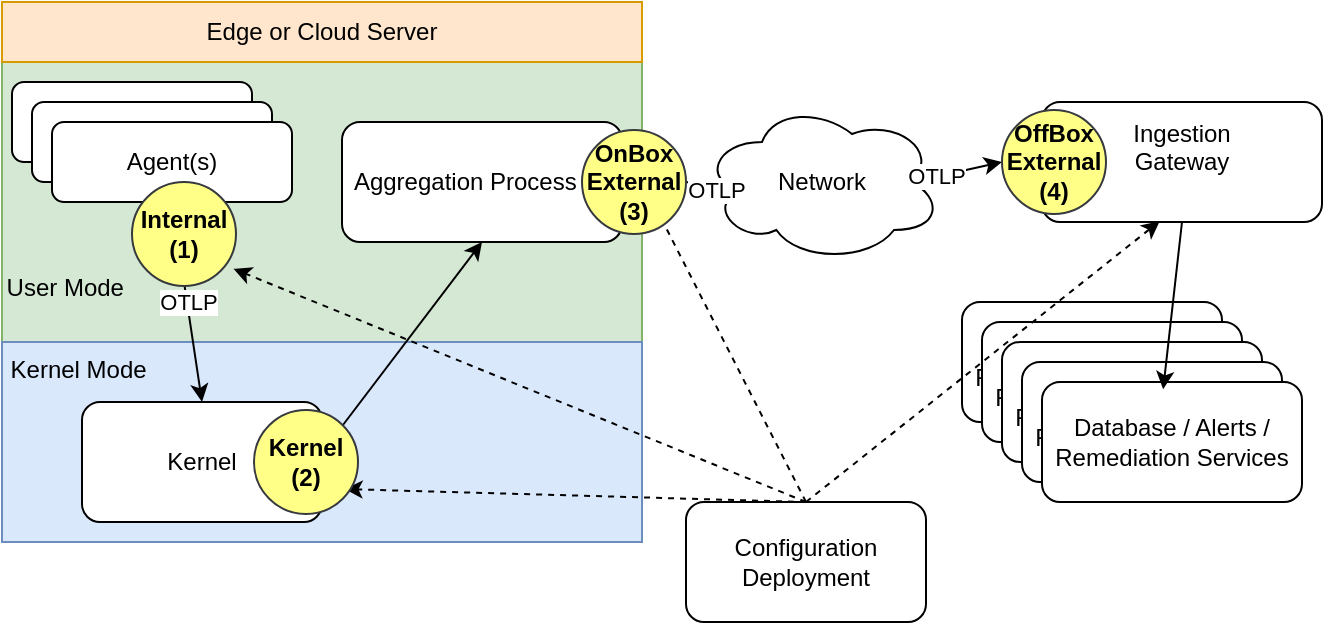 <mxfile version="27.0.9">
  <diagram id="C5RBs43oDa-KdzZeNtuy" name="Page-1">
    <mxGraphModel dx="1722" dy="1002" grid="1" gridSize="10" guides="1" tooltips="1" connect="1" arrows="0" fold="1" page="1" pageScale="1" pageWidth="827" pageHeight="1169" math="0" shadow="0">
      <root>
        <mxCell id="WIyWlLk6GJQsqaUBKTNV-0" />
        <mxCell id="WIyWlLk6GJQsqaUBKTNV-1" parent="WIyWlLk6GJQsqaUBKTNV-0" />
        <mxCell id="Ji26STUYplzQVVDQYfk5-15" value="&lt;div&gt;&lt;span style=&quot;background-color: transparent; color: light-dark(rgb(0, 0, 0), rgb(255, 255, 255));&quot;&gt;&lt;br&gt;&lt;/span&gt;&lt;/div&gt;&lt;div&gt;&lt;span style=&quot;background-color: transparent; color: light-dark(rgb(0, 0, 0), rgb(255, 255, 255));&quot;&gt;&lt;br&gt;&lt;/span&gt;&lt;/div&gt;&lt;div&gt;&lt;span style=&quot;background-color: transparent; color: light-dark(rgb(0, 0, 0), rgb(255, 255, 255));&quot;&gt;&lt;br&gt;&lt;/span&gt;&lt;/div&gt;&lt;div&gt;&lt;span style=&quot;background-color: transparent; color: light-dark(rgb(0, 0, 0), rgb(255, 255, 255));&quot;&gt;&lt;br&gt;&lt;/span&gt;&lt;/div&gt;&lt;div&gt;&lt;span style=&quot;background-color: transparent; color: light-dark(rgb(0, 0, 0), rgb(255, 255, 255));&quot;&gt;&lt;br&gt;&lt;/span&gt;&lt;/div&gt;&lt;div&gt;&lt;span style=&quot;background-color: transparent; color: light-dark(rgb(0, 0, 0), rgb(255, 255, 255));&quot;&gt;&lt;br&gt;&lt;/span&gt;&lt;/div&gt;&lt;div&gt;&lt;span style=&quot;background-color: transparent; color: light-dark(rgb(0, 0, 0), rgb(255, 255, 255));&quot;&gt;&lt;br&gt;&lt;/span&gt;&lt;/div&gt;&lt;div&gt;&lt;span style=&quot;background-color: transparent; color: light-dark(rgb(0, 0, 0), rgb(255, 255, 255));&quot;&gt;&lt;br&gt;&lt;/span&gt;&lt;/div&gt;&lt;div&gt;&lt;span style=&quot;background-color: transparent; color: light-dark(rgb(0, 0, 0), rgb(255, 255, 255));&quot;&gt;User Mode&amp;nbsp; &amp;nbsp; &amp;nbsp; &amp;nbsp; &amp;nbsp; &amp;nbsp; &amp;nbsp; &amp;nbsp; &amp;nbsp; &amp;nbsp; &amp;nbsp; &amp;nbsp; &amp;nbsp; &amp;nbsp; &amp;nbsp; &amp;nbsp; &amp;nbsp; &amp;nbsp; &amp;nbsp; &amp;nbsp; &amp;nbsp; &amp;nbsp; &amp;nbsp; &amp;nbsp; &amp;nbsp; &amp;nbsp; &amp;nbsp; &amp;nbsp; &amp;nbsp; &amp;nbsp; &amp;nbsp; &amp;nbsp; &amp;nbsp; &amp;nbsp; &amp;nbsp; &amp;nbsp; &amp;nbsp; &amp;nbsp; &amp;nbsp; &amp;nbsp; &amp;nbsp;&lt;/span&gt;&lt;br&gt;&lt;/div&gt;&lt;div&gt;&lt;br&gt;&lt;/div&gt;" style="rounded=0;whiteSpace=wrap;html=1;fillColor=#d5e8d4;strokeColor=#82b366;" parent="WIyWlLk6GJQsqaUBKTNV-1" vertex="1">
          <mxGeometry x="20" y="70" width="320" height="140" as="geometry" />
        </mxCell>
        <mxCell id="Ji26STUYplzQVVDQYfk5-14" value="&lt;div&gt;&lt;span style=&quot;background-color: transparent; color: light-dark(rgb(0, 0, 0), rgb(255, 255, 255));&quot;&gt;Kernel Mode&amp;nbsp; &amp;nbsp; &amp;nbsp; &amp;nbsp; &amp;nbsp; &amp;nbsp; &amp;nbsp; &amp;nbsp; &amp;nbsp; &amp;nbsp; &amp;nbsp; &amp;nbsp; &amp;nbsp; &amp;nbsp; &amp;nbsp; &amp;nbsp; &amp;nbsp; &amp;nbsp; &amp;nbsp; &amp;nbsp; &amp;nbsp; &amp;nbsp; &amp;nbsp; &amp;nbsp; &amp;nbsp; &amp;nbsp; &amp;nbsp; &amp;nbsp; &amp;nbsp; &amp;nbsp; &amp;nbsp; &amp;nbsp; &amp;nbsp; &amp;nbsp; &amp;nbsp; &amp;nbsp; &amp;nbsp; &amp;nbsp; &amp;nbsp; &amp;nbsp; &amp;nbsp;&lt;/span&gt;&lt;/div&gt;&lt;div&gt;&lt;span style=&quot;background-color: transparent; color: light-dark(rgb(0, 0, 0), rgb(255, 255, 255));&quot;&gt;&lt;br&gt;&lt;/span&gt;&lt;/div&gt;&lt;div&gt;&lt;span style=&quot;background-color: transparent; color: light-dark(rgb(0, 0, 0), rgb(255, 255, 255));&quot;&gt;&lt;br&gt;&lt;/span&gt;&lt;/div&gt;&lt;div&gt;&lt;span style=&quot;background-color: transparent; color: light-dark(rgb(0, 0, 0), rgb(255, 255, 255));&quot;&gt;&lt;br&gt;&lt;/span&gt;&lt;/div&gt;&lt;div&gt;&lt;span style=&quot;background-color: transparent; color: light-dark(rgb(0, 0, 0), rgb(255, 255, 255));&quot;&gt;&lt;br&gt;&lt;/span&gt;&lt;/div&gt;" style="rounded=0;whiteSpace=wrap;html=1;fillColor=#dae8fc;strokeColor=#6c8ebf;" parent="WIyWlLk6GJQsqaUBKTNV-1" vertex="1">
          <mxGeometry x="20" y="210" width="320" height="100" as="geometry" />
        </mxCell>
        <mxCell id="Ji26STUYplzQVVDQYfk5-1" value="Kernel" style="rounded=1;whiteSpace=wrap;html=1;" parent="WIyWlLk6GJQsqaUBKTNV-1" vertex="1">
          <mxGeometry x="60" y="240" width="120" height="60" as="geometry" />
        </mxCell>
        <mxCell id="Ji26STUYplzQVVDQYfk5-4" value="Aggregation Process&amp;nbsp; &amp;nbsp; &amp;nbsp;" style="rounded=1;whiteSpace=wrap;html=1;" parent="WIyWlLk6GJQsqaUBKTNV-1" vertex="1">
          <mxGeometry x="190" y="100" width="140" height="60" as="geometry" />
        </mxCell>
        <mxCell id="Ji26STUYplzQVVDQYfk5-5" value="" style="endArrow=classic;html=1;rounded=0;exitX=1;exitY=0;exitDx=0;exitDy=0;entryX=0.5;entryY=1;entryDx=0;entryDy=0;" parent="WIyWlLk6GJQsqaUBKTNV-1" source="mihLVXfl9d89XfFVnp2_-5" target="Ji26STUYplzQVVDQYfk5-4" edge="1">
          <mxGeometry width="50" height="50" relative="1" as="geometry">
            <mxPoint x="500" y="420" as="sourcePoint" />
            <mxPoint x="550" y="370" as="targetPoint" />
          </mxGeometry>
        </mxCell>
        <mxCell id="Ji26STUYplzQVVDQYfk5-6" value="" style="endArrow=classic;html=1;rounded=0;exitX=0.5;exitY=1;exitDx=0;exitDy=0;entryX=0.5;entryY=0;entryDx=0;entryDy=0;" parent="WIyWlLk6GJQsqaUBKTNV-1" source="Ji26STUYplzQVVDQYfk5-3" target="Ji26STUYplzQVVDQYfk5-1" edge="1">
          <mxGeometry width="50" height="50" relative="1" as="geometry">
            <mxPoint x="790" y="630" as="sourcePoint" />
            <mxPoint x="840" y="580" as="targetPoint" />
          </mxGeometry>
        </mxCell>
        <mxCell id="Ji26STUYplzQVVDQYfk5-27" value="OTLP" style="edgeLabel;html=1;align=center;verticalAlign=middle;resizable=0;points=[];" parent="Ji26STUYplzQVVDQYfk5-6" vertex="1" connectable="0">
          <mxGeometry x="0.002" relative="1" as="geometry">
            <mxPoint as="offset" />
          </mxGeometry>
        </mxCell>
        <mxCell id="Ji26STUYplzQVVDQYfk5-7" value="Network" style="ellipse;shape=cloud;whiteSpace=wrap;html=1;" parent="WIyWlLk6GJQsqaUBKTNV-1" vertex="1">
          <mxGeometry x="370" y="90" width="120" height="80" as="geometry" />
        </mxCell>
        <mxCell id="Ji26STUYplzQVVDQYfk5-8" value="" style="endArrow=classic;html=1;rounded=0;entryX=0.16;entryY=0.55;entryDx=0;entryDy=0;entryPerimeter=0;exitX=1;exitY=0.5;exitDx=0;exitDy=0;" parent="WIyWlLk6GJQsqaUBKTNV-1" source="mihLVXfl9d89XfFVnp2_-6" target="Ji26STUYplzQVVDQYfk5-7" edge="1">
          <mxGeometry width="50" height="50" relative="1" as="geometry">
            <mxPoint x="370" y="140" as="sourcePoint" />
            <mxPoint x="420" y="90" as="targetPoint" />
          </mxGeometry>
        </mxCell>
        <mxCell id="Ji26STUYplzQVVDQYfk5-29" value="OTLP" style="edgeLabel;html=1;align=center;verticalAlign=middle;resizable=0;points=[];" parent="Ji26STUYplzQVVDQYfk5-8" vertex="1" connectable="0">
          <mxGeometry x="0.084" y="-2" relative="1" as="geometry">
            <mxPoint as="offset" />
          </mxGeometry>
        </mxCell>
        <mxCell id="Ji26STUYplzQVVDQYfk5-9" value="" style="endArrow=classic;html=1;rounded=0;exitX=0.875;exitY=0.5;exitDx=0;exitDy=0;exitPerimeter=0;entryX=0;entryY=0.5;entryDx=0;entryDy=0;" parent="WIyWlLk6GJQsqaUBKTNV-1" source="mihLVXfl9d89XfFVnp2_-7" target="Ji26STUYplzQVVDQYfk5-10" edge="1">
          <mxGeometry width="50" height="50" relative="1" as="geometry">
            <mxPoint x="474" y="140" as="sourcePoint" />
            <mxPoint x="529" y="140" as="targetPoint" />
          </mxGeometry>
        </mxCell>
        <mxCell id="Ji26STUYplzQVVDQYfk5-10" value="Ingestion&lt;div&gt;Gateway&lt;/div&gt;&lt;div&gt;&lt;br&gt;&lt;/div&gt;" style="rounded=1;whiteSpace=wrap;html=1;" parent="WIyWlLk6GJQsqaUBKTNV-1" vertex="1">
          <mxGeometry x="540" y="90" width="140" height="60" as="geometry" />
        </mxCell>
        <mxCell id="Ji26STUYplzQVVDQYfk5-16" value="Edge or Cloud Server" style="rounded=0;whiteSpace=wrap;html=1;fillColor=#ffe6cc;strokeColor=#d79b00;" parent="WIyWlLk6GJQsqaUBKTNV-1" vertex="1">
          <mxGeometry x="20" y="40" width="320" height="30" as="geometry" />
        </mxCell>
        <mxCell id="Ji26STUYplzQVVDQYfk5-32" value="" style="group" parent="WIyWlLk6GJQsqaUBKTNV-1" vertex="1" connectable="0">
          <mxGeometry x="40" y="100" width="140" height="100" as="geometry" />
        </mxCell>
        <mxCell id="WIyWlLk6GJQsqaUBKTNV-3" value="Agent" style="rounded=1;whiteSpace=wrap;html=1;fontSize=12;glass=0;strokeWidth=1;shadow=0;" parent="Ji26STUYplzQVVDQYfk5-32" vertex="1">
          <mxGeometry x="-15" y="-20" width="120" height="40" as="geometry" />
        </mxCell>
        <mxCell id="Ji26STUYplzQVVDQYfk5-2" value="Agent" style="rounded=1;whiteSpace=wrap;html=1;fontSize=12;glass=0;strokeWidth=1;shadow=0;" parent="Ji26STUYplzQVVDQYfk5-32" vertex="1">
          <mxGeometry x="-5" y="-10" width="120" height="40" as="geometry" />
        </mxCell>
        <mxCell id="Ji26STUYplzQVVDQYfk5-3" value="Agent(s)" style="rounded=1;whiteSpace=wrap;html=1;fontSize=12;glass=0;strokeWidth=1;shadow=0;" parent="Ji26STUYplzQVVDQYfk5-32" vertex="1">
          <mxGeometry x="5" width="120" height="40" as="geometry" />
        </mxCell>
        <mxCell id="mihLVXfl9d89XfFVnp2_-4" value="&lt;font style=&quot;font-size: 12px;&quot;&gt;Internal&lt;/font&gt;&lt;div&gt;&lt;font style=&quot;font-size: 12px;&quot;&gt;(1)&lt;/font&gt;&lt;/div&gt;" style="ellipse;whiteSpace=wrap;html=1;aspect=fixed;fontSize=7;labelBackgroundColor=none;fillColor=#ffff88;strokeColor=#36393d;fontStyle=1" parent="Ji26STUYplzQVVDQYfk5-32" vertex="1">
          <mxGeometry x="45" y="30" width="52" height="52" as="geometry" />
        </mxCell>
        <mxCell id="Ji26STUYplzQVVDQYfk5-33" value="" style="group" parent="WIyWlLk6GJQsqaUBKTNV-1" vertex="1" connectable="0">
          <mxGeometry x="500" y="190" width="170" height="100" as="geometry" />
        </mxCell>
        <mxCell id="Ji26STUYplzQVVDQYfk5-22" value="Database / Alerts / Remediation Services" style="rounded=1;whiteSpace=wrap;html=1;" parent="Ji26STUYplzQVVDQYfk5-33" vertex="1">
          <mxGeometry width="130" height="60" as="geometry" />
        </mxCell>
        <mxCell id="Ji26STUYplzQVVDQYfk5-23" value="Database / Alerts / Remediation Services" style="rounded=1;whiteSpace=wrap;html=1;" parent="Ji26STUYplzQVVDQYfk5-33" vertex="1">
          <mxGeometry x="10" y="10" width="130" height="60" as="geometry" />
        </mxCell>
        <mxCell id="Ji26STUYplzQVVDQYfk5-24" value="Database / Alerts / Remediation Services" style="rounded=1;whiteSpace=wrap;html=1;" parent="Ji26STUYplzQVVDQYfk5-33" vertex="1">
          <mxGeometry x="20" y="20" width="130" height="60" as="geometry" />
        </mxCell>
        <mxCell id="Ji26STUYplzQVVDQYfk5-25" value="Database / Alerts / Remediation Services" style="rounded=1;whiteSpace=wrap;html=1;" parent="Ji26STUYplzQVVDQYfk5-33" vertex="1">
          <mxGeometry x="30" y="30" width="130" height="60" as="geometry" />
        </mxCell>
        <mxCell id="Ji26STUYplzQVVDQYfk5-26" value="Database / Alerts / Remediation Services" style="rounded=1;whiteSpace=wrap;html=1;" parent="Ji26STUYplzQVVDQYfk5-33" vertex="1">
          <mxGeometry x="40" y="40" width="130" height="60" as="geometry" />
        </mxCell>
        <mxCell id="Ji26STUYplzQVVDQYfk5-18" value="" style="endArrow=classic;html=1;rounded=0;exitX=0.5;exitY=1;exitDx=0;exitDy=0;entryX=0.466;entryY=0.061;entryDx=0;entryDy=0;entryPerimeter=0;" parent="WIyWlLk6GJQsqaUBKTNV-1" source="Ji26STUYplzQVVDQYfk5-10" target="Ji26STUYplzQVVDQYfk5-26" edge="1">
          <mxGeometry width="50" height="50" relative="1" as="geometry">
            <mxPoint x="500" y="420" as="sourcePoint" />
            <mxPoint x="640" y="200" as="targetPoint" />
          </mxGeometry>
        </mxCell>
        <mxCell id="Ji26STUYplzQVVDQYfk5-48" value="Configuration&lt;br&gt;Deployment" style="rounded=1;whiteSpace=wrap;html=1;" parent="WIyWlLk6GJQsqaUBKTNV-1" vertex="1">
          <mxGeometry x="362" y="290" width="120" height="60" as="geometry" />
        </mxCell>
        <mxCell id="Ji26STUYplzQVVDQYfk5-49" value="" style="endArrow=classic;html=1;rounded=0;exitX=0.5;exitY=0;exitDx=0;exitDy=0;entryX=0.871;entryY=0.76;entryDx=0;entryDy=0;entryPerimeter=0;dashed=1;" parent="WIyWlLk6GJQsqaUBKTNV-1" source="mihLVXfl9d89XfFVnp2_-5" edge="1">
          <mxGeometry width="50" height="50" relative="1" as="geometry">
            <mxPoint x="410" y="350" as="sourcePoint" />
            <mxPoint x="179.92" y="275.2" as="targetPoint" />
          </mxGeometry>
        </mxCell>
        <mxCell id="Ji26STUYplzQVVDQYfk5-50" value="" style="endArrow=classic;html=1;rounded=0;exitX=0.5;exitY=0;exitDx=0;exitDy=0;entryX=0.976;entryY=0.835;entryDx=0;entryDy=0;entryPerimeter=0;dashed=1;" parent="WIyWlLk6GJQsqaUBKTNV-1" source="Ji26STUYplzQVVDQYfk5-48" target="mihLVXfl9d89XfFVnp2_-4" edge="1">
          <mxGeometry width="50" height="50" relative="1" as="geometry">
            <mxPoint x="424" y="400" as="sourcePoint" />
            <mxPoint x="125.875" y="160.64" as="targetPoint" />
          </mxGeometry>
        </mxCell>
        <mxCell id="Ji26STUYplzQVVDQYfk5-51" value="" style="endArrow=classic;html=1;rounded=0;exitX=0.5;exitY=0;exitDx=0;exitDy=0;entryX=1;entryY=0.5;entryDx=0;entryDy=0;dashed=1;" parent="WIyWlLk6GJQsqaUBKTNV-1" source="mihLVXfl9d89XfFVnp2_-6" target="Ji26STUYplzQVVDQYfk5-4" edge="1">
          <mxGeometry width="50" height="50" relative="1" as="geometry">
            <mxPoint x="434" y="410" as="sourcePoint" />
            <mxPoint x="200" y="295" as="targetPoint" />
          </mxGeometry>
        </mxCell>
        <mxCell id="Ji26STUYplzQVVDQYfk5-52" value="" style="endArrow=classic;html=1;rounded=0;entryX=0.318;entryY=0.479;entryDx=0;entryDy=0;entryPerimeter=0;exitX=0.5;exitY=0;exitDx=0;exitDy=0;dashed=1;" parent="WIyWlLk6GJQsqaUBKTNV-1" source="Ji26STUYplzQVVDQYfk5-48" edge="1">
          <mxGeometry width="50" height="50" relative="1" as="geometry">
            <mxPoint x="400" y="470" as="sourcePoint" />
            <mxPoint x="598.86" y="149.58" as="targetPoint" />
          </mxGeometry>
        </mxCell>
        <mxCell id="mihLVXfl9d89XfFVnp2_-8" value="" style="endArrow=classic;html=1;rounded=0;exitX=0.5;exitY=0;exitDx=0;exitDy=0;entryX=0.871;entryY=0.76;entryDx=0;entryDy=0;entryPerimeter=0;dashed=1;" parent="WIyWlLk6GJQsqaUBKTNV-1" source="Ji26STUYplzQVVDQYfk5-48" target="mihLVXfl9d89XfFVnp2_-5" edge="1">
          <mxGeometry width="50" height="50" relative="1" as="geometry">
            <mxPoint x="400" y="350" as="sourcePoint" />
            <mxPoint x="179.92" y="275.2" as="targetPoint" />
          </mxGeometry>
        </mxCell>
        <mxCell id="mihLVXfl9d89XfFVnp2_-9" value="" style="endArrow=classic;html=1;rounded=0;entryX=0.16;entryY=0.55;entryDx=0;entryDy=0;entryPerimeter=0;exitX=1;exitY=0.5;exitDx=0;exitDy=0;" parent="WIyWlLk6GJQsqaUBKTNV-1" source="Ji26STUYplzQVVDQYfk5-4" target="mihLVXfl9d89XfFVnp2_-6" edge="1">
          <mxGeometry width="50" height="50" relative="1" as="geometry">
            <mxPoint x="330" y="130" as="sourcePoint" />
            <mxPoint x="389" y="134" as="targetPoint" />
          </mxGeometry>
        </mxCell>
        <mxCell id="mihLVXfl9d89XfFVnp2_-11" value="" style="endArrow=classic;html=1;rounded=0;exitX=0.5;exitY=0;exitDx=0;exitDy=0;entryX=1.004;entryY=0.442;entryDx=0;entryDy=0;dashed=1;entryPerimeter=0;" parent="WIyWlLk6GJQsqaUBKTNV-1" source="Ji26STUYplzQVVDQYfk5-48" target="Ji26STUYplzQVVDQYfk5-15" edge="1">
          <mxGeometry width="50" height="50" relative="1" as="geometry">
            <mxPoint x="400" y="350" as="sourcePoint" />
            <mxPoint x="330" y="130" as="targetPoint" />
          </mxGeometry>
        </mxCell>
        <mxCell id="mihLVXfl9d89XfFVnp2_-6" value="&lt;font style=&quot;font-size: 12px;&quot;&gt;OnBox&lt;/font&gt;&lt;div&gt;&lt;font style=&quot;font-size: 12px;&quot;&gt;External&lt;/font&gt;&lt;div&gt;&lt;font style=&quot;font-size: 12px;&quot;&gt;(3)&lt;/font&gt;&lt;/div&gt;&lt;/div&gt;" style="ellipse;whiteSpace=wrap;html=1;aspect=fixed;fontSize=7;labelBackgroundColor=none;fillColor=#ffff88;strokeColor=#36393d;fontStyle=1" parent="WIyWlLk6GJQsqaUBKTNV-1" vertex="1">
          <mxGeometry x="310" y="104" width="52" height="52" as="geometry" />
        </mxCell>
        <mxCell id="mihLVXfl9d89XfFVnp2_-12" value="" style="endArrow=classic;html=1;rounded=0;exitX=0.875;exitY=0.5;exitDx=0;exitDy=0;exitPerimeter=0;entryX=0;entryY=0.5;entryDx=0;entryDy=0;" parent="WIyWlLk6GJQsqaUBKTNV-1" source="Ji26STUYplzQVVDQYfk5-7" target="mihLVXfl9d89XfFVnp2_-7" edge="1">
          <mxGeometry width="50" height="50" relative="1" as="geometry">
            <mxPoint x="475" y="130" as="sourcePoint" />
            <mxPoint x="540" y="130" as="targetPoint" />
          </mxGeometry>
        </mxCell>
        <mxCell id="mihLVXfl9d89XfFVnp2_-13" value="OTLP" style="edgeLabel;html=1;align=center;verticalAlign=middle;resizable=0;points=[];" parent="mihLVXfl9d89XfFVnp2_-12" vertex="1" connectable="0">
          <mxGeometry x="-0.454" y="1" relative="1" as="geometry">
            <mxPoint as="offset" />
          </mxGeometry>
        </mxCell>
        <mxCell id="mihLVXfl9d89XfFVnp2_-7" value="&lt;font style=&quot;font-size: 12px;&quot;&gt;OffBox&lt;/font&gt;&lt;div&gt;&lt;font style=&quot;font-size: 12px;&quot;&gt;External&lt;/font&gt;&lt;div&gt;&lt;font style=&quot;font-size: 12px;&quot;&gt;&lt;font&gt;(4&lt;/font&gt;&lt;span style=&quot;color: light-dark(rgb(0, 0, 0), rgb(255, 255, 255));&quot;&gt;)&lt;/span&gt;&lt;/font&gt;&lt;/div&gt;&lt;/div&gt;" style="ellipse;whiteSpace=wrap;html=1;aspect=fixed;fontSize=7;labelBackgroundColor=none;fillColor=#ffff88;strokeColor=#36393d;fontStyle=1" parent="WIyWlLk6GJQsqaUBKTNV-1" vertex="1">
          <mxGeometry x="520" y="94" width="52" height="52" as="geometry" />
        </mxCell>
        <mxCell id="dMAmF2_1d-v7dnH0DBhW-1" value="" style="endArrow=classic;html=1;rounded=0;exitX=1;exitY=0.5;exitDx=0;exitDy=0;entryX=0.5;entryY=1;entryDx=0;entryDy=0;" edge="1" parent="WIyWlLk6GJQsqaUBKTNV-1" source="Ji26STUYplzQVVDQYfk5-1" target="mihLVXfl9d89XfFVnp2_-5">
          <mxGeometry width="50" height="50" relative="1" as="geometry">
            <mxPoint x="180" y="270" as="sourcePoint" />
            <mxPoint x="260" y="160" as="targetPoint" />
          </mxGeometry>
        </mxCell>
        <mxCell id="mihLVXfl9d89XfFVnp2_-5" value="&lt;font style=&quot;font-size: 12px;&quot;&gt;Kernel&lt;/font&gt;&lt;div&gt;&lt;font style=&quot;font-size: 12px;&quot;&gt;(2)&lt;/font&gt;&lt;/div&gt;" style="ellipse;whiteSpace=wrap;html=1;aspect=fixed;fontSize=7;labelBackgroundColor=none;fillColor=#ffff88;strokeColor=#36393d;fontStyle=1" parent="WIyWlLk6GJQsqaUBKTNV-1" vertex="1">
          <mxGeometry x="146" y="244" width="52" height="52" as="geometry" />
        </mxCell>
      </root>
    </mxGraphModel>
  </diagram>
</mxfile>
